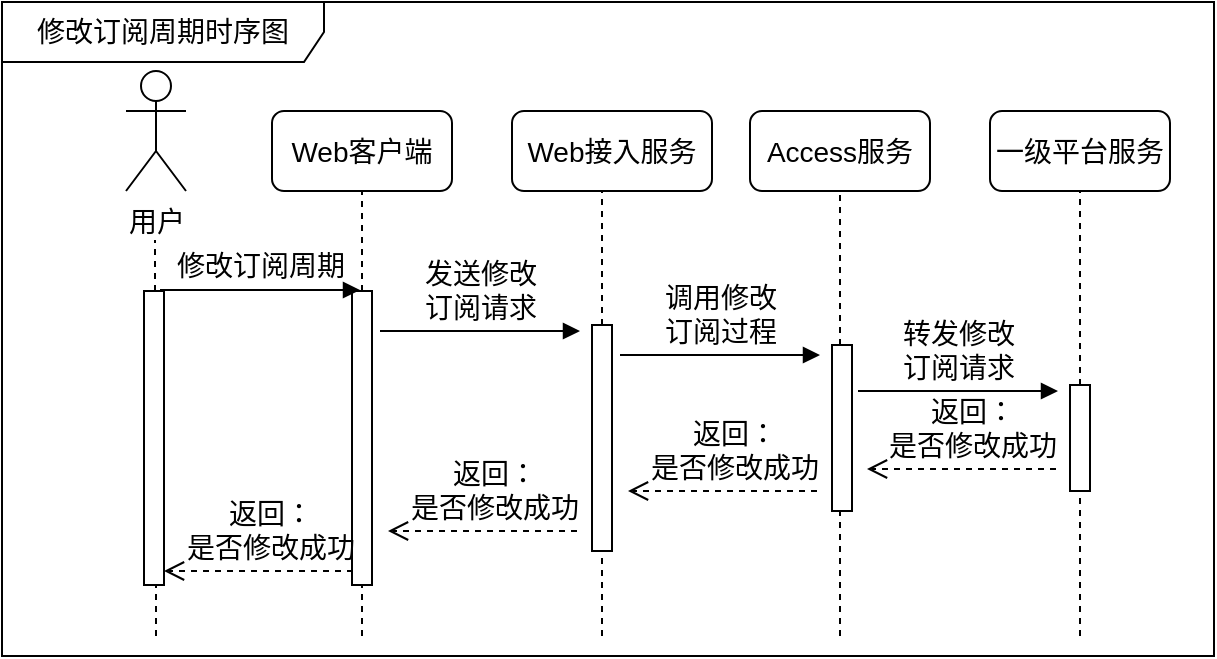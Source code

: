 <mxfile version="10.6.1" type="github"><diagram id="HdFPQbPLX4_gFnS9EoKm" name="ÃÂÃÂ§ÃÂÃÂ¬ÃÂÃÂ¬ 1 ÃÂÃÂ©ÃÂÃÂ¡ÃÂÃÂµ"><mxGraphModel dx="1007" dy="579" grid="1" gridSize="10" guides="1" tooltips="1" connect="1" arrows="1" fold="1" page="1" pageScale="1" pageWidth="850" pageHeight="1100" math="0" shadow="0"><root><mxCell id="0"/><mxCell id="1" parent="0"/><mxCell id="MyI2driatAw2N3vGDEH8-1" value="&lt;font style=&quot;font-size: 14px&quot;&gt;修改订阅周期时序图&lt;/font&gt;" style="shape=umlFrame;whiteSpace=wrap;html=1;width=161;height=30;" parent="1" vertex="1"><mxGeometry x="34" y="153" width="606" height="327" as="geometry"/></mxCell><mxCell id="H8KZ5rNVX1N2EFefEdCE-3" value="用户" style="shape=umlActor;verticalLabelPosition=bottom;labelBackgroundColor=#ffffff;verticalAlign=top;html=1;outlineConnect=0;fontSize=14;fontColor=#000000;" parent="1" vertex="1"><mxGeometry x="96" y="187.5" width="30" height="60" as="geometry"/></mxCell><mxCell id="H8KZ5rNVX1N2EFefEdCE-7" value="Web客户端" style="rounded=1;whiteSpace=wrap;html=1;fontSize=14;fontColor=#000000;" parent="1" vertex="1"><mxGeometry x="169" y="207.5" width="90" height="40" as="geometry"/></mxCell><mxCell id="H8KZ5rNVX1N2EFefEdCE-8" value="" style="endArrow=none;dashed=1;html=1;fontSize=14;fontColor=#000000;" parent="1" source="F07M6fqESlVbgkLFoVSK-6" edge="1"><mxGeometry width="50" height="50" relative="1" as="geometry"><mxPoint x="214" y="497.5" as="sourcePoint"/><mxPoint x="214" y="247.5" as="targetPoint"/></mxGeometry></mxCell><mxCell id="H8KZ5rNVX1N2EFefEdCE-9" value="" style="endArrow=none;dashed=1;html=1;fontSize=14;fontColor=#000000;" parent="1" source="F07M6fqESlVbgkLFoVSK-4" edge="1"><mxGeometry width="50" height="50" relative="1" as="geometry"><mxPoint x="110.5" y="496" as="sourcePoint"/><mxPoint x="110.5" y="272" as="targetPoint"/></mxGeometry></mxCell><mxCell id="H8KZ5rNVX1N2EFefEdCE-10" value="&lt;span&gt;Web接入服务&lt;/span&gt;" style="rounded=1;whiteSpace=wrap;html=1;fontSize=14;fontColor=#000000;" parent="1" vertex="1"><mxGeometry x="289" y="207.5" width="100" height="40" as="geometry"/></mxCell><mxCell id="H8KZ5rNVX1N2EFefEdCE-11" value="" style="endArrow=none;dashed=1;html=1;fontSize=14;fontColor=#000000;" parent="1" source="F07M6fqESlVbgkLFoVSK-9" edge="1"><mxGeometry width="50" height="50" relative="1" as="geometry"><mxPoint x="334" y="497.5" as="sourcePoint"/><mxPoint x="334" y="247.5" as="targetPoint"/></mxGeometry></mxCell><mxCell id="H8KZ5rNVX1N2EFefEdCE-12" value="Access服务" style="rounded=1;whiteSpace=wrap;html=1;fontSize=14;fontColor=#000000;" parent="1" vertex="1"><mxGeometry x="408" y="207.5" width="90" height="40" as="geometry"/></mxCell><mxCell id="H8KZ5rNVX1N2EFefEdCE-13" value="" style="endArrow=none;dashed=1;html=1;fontSize=14;fontColor=#000000;" parent="1" source="F07M6fqESlVbgkLFoVSK-12" edge="1"><mxGeometry width="50" height="50" relative="1" as="geometry"><mxPoint x="453" y="497.5" as="sourcePoint"/><mxPoint x="453" y="247.5" as="targetPoint"/></mxGeometry></mxCell><mxCell id="F07M6fqESlVbgkLFoVSK-1" value="一级平台服务" style="rounded=1;whiteSpace=wrap;html=1;fontSize=14;fontColor=#000000;" parent="1" vertex="1"><mxGeometry x="528" y="207.5" width="90" height="40" as="geometry"/></mxCell><mxCell id="F07M6fqESlVbgkLFoVSK-2" value="" style="endArrow=none;dashed=1;html=1;fontSize=14;fontColor=#000000;" parent="1" source="F07M6fqESlVbgkLFoVSK-17" edge="1"><mxGeometry width="50" height="50" relative="1" as="geometry"><mxPoint x="573" y="497.5" as="sourcePoint"/><mxPoint x="573" y="247.5" as="targetPoint"/></mxGeometry></mxCell><mxCell id="F07M6fqESlVbgkLFoVSK-4" value="" style="html=1;points=[];perimeter=orthogonalPerimeter;rounded=0;shadow=0;comic=0;labelBackgroundColor=none;strokeColor=#000000;strokeWidth=1;fillColor=#FFFFFF;fontFamily=Verdana;fontSize=14;fontColor=#000000;align=center;" parent="1" vertex="1"><mxGeometry x="105" y="297.5" width="10" height="147" as="geometry"/></mxCell><mxCell id="F07M6fqESlVbgkLFoVSK-5" value="" style="endArrow=none;dashed=1;html=1;fontSize=14;fontColor=#000000;" parent="1" target="F07M6fqESlVbgkLFoVSK-4" edge="1"><mxGeometry width="50" height="50" relative="1" as="geometry"><mxPoint x="111" y="470" as="sourcePoint"/><mxPoint x="110.5" y="272" as="targetPoint"/></mxGeometry></mxCell><mxCell id="F07M6fqESlVbgkLFoVSK-6" value="" style="html=1;points=[];perimeter=orthogonalPerimeter;rounded=0;shadow=0;comic=0;labelBackgroundColor=none;strokeColor=#000000;strokeWidth=1;fillColor=#FFFFFF;fontFamily=Verdana;fontSize=14;fontColor=#000000;align=center;" parent="1" vertex="1"><mxGeometry x="209" y="297.5" width="10" height="147" as="geometry"/></mxCell><mxCell id="F07M6fqESlVbgkLFoVSK-7" value="" style="endArrow=none;dashed=1;html=1;fontSize=14;fontColor=#000000;" parent="1" target="F07M6fqESlVbgkLFoVSK-6" edge="1"><mxGeometry width="50" height="50" relative="1" as="geometry"><mxPoint x="214" y="470" as="sourcePoint"/><mxPoint x="214" y="247.5" as="targetPoint"/></mxGeometry></mxCell><mxCell id="F07M6fqESlVbgkLFoVSK-3" value="&lt;font style=&quot;font-size: 14px&quot;&gt;修改订阅周期&lt;/font&gt;" style="html=1;verticalAlign=bottom;endArrow=block;labelBackgroundColor=none;fontFamily=Verdana;fontSize=14;elbow=vertical;fontColor=#000000;" parent="1" edge="1"><mxGeometry relative="1" as="geometry"><mxPoint x="113" y="297" as="sourcePoint"/><mxPoint x="213" y="297" as="targetPoint"/></mxGeometry></mxCell><mxCell id="F07M6fqESlVbgkLFoVSK-8" value="&lt;font style=&quot;font-size: 14px&quot;&gt;发送修改&lt;br&gt;订阅请求&lt;/font&gt;" style="html=1;verticalAlign=bottom;endArrow=block;labelBackgroundColor=none;fontFamily=Verdana;fontSize=14;elbow=vertical;fontColor=#000000;" parent="1" edge="1"><mxGeometry relative="1" as="geometry"><mxPoint x="223" y="317.5" as="sourcePoint"/><mxPoint x="323" y="317.5" as="targetPoint"/></mxGeometry></mxCell><mxCell id="F07M6fqESlVbgkLFoVSK-9" value="" style="html=1;points=[];perimeter=orthogonalPerimeter;rounded=0;shadow=0;comic=0;labelBackgroundColor=none;strokeColor=#000000;strokeWidth=1;fillColor=#FFFFFF;fontFamily=Verdana;fontSize=14;fontColor=#000000;align=center;" parent="1" vertex="1"><mxGeometry x="329" y="314.5" width="10" height="113" as="geometry"/></mxCell><mxCell id="F07M6fqESlVbgkLFoVSK-10" value="" style="endArrow=none;dashed=1;html=1;fontSize=14;fontColor=#000000;" parent="1" target="F07M6fqESlVbgkLFoVSK-9" edge="1"><mxGeometry width="50" height="50" relative="1" as="geometry"><mxPoint x="334" y="470" as="sourcePoint"/><mxPoint x="334" y="247.5" as="targetPoint"/></mxGeometry></mxCell><mxCell id="F07M6fqESlVbgkLFoVSK-11" value="&lt;font style=&quot;font-size: 14px&quot;&gt;调用修改&lt;br&gt;订阅过程&lt;/font&gt;" style="html=1;verticalAlign=bottom;endArrow=block;labelBackgroundColor=none;fontFamily=Verdana;fontSize=14;elbow=vertical;fontColor=#000000;" parent="1" edge="1"><mxGeometry relative="1" as="geometry"><mxPoint x="343" y="329.5" as="sourcePoint"/><mxPoint x="443" y="329.5" as="targetPoint"/></mxGeometry></mxCell><mxCell id="F07M6fqESlVbgkLFoVSK-12" value="" style="html=1;points=[];perimeter=orthogonalPerimeter;rounded=0;shadow=0;comic=0;labelBackgroundColor=none;strokeColor=#000000;strokeWidth=1;fillColor=#FFFFFF;fontFamily=Verdana;fontSize=14;fontColor=#000000;align=center;" parent="1" vertex="1"><mxGeometry x="449" y="324.5" width="10" height="83" as="geometry"/></mxCell><mxCell id="F07M6fqESlVbgkLFoVSK-13" value="" style="endArrow=none;dashed=1;html=1;fontSize=14;fontColor=#000000;" parent="1" target="F07M6fqESlVbgkLFoVSK-12" edge="1"><mxGeometry width="50" height="50" relative="1" as="geometry"><mxPoint x="453" y="470" as="sourcePoint"/><mxPoint x="453" y="247.5" as="targetPoint"/></mxGeometry></mxCell><mxCell id="F07M6fqESlVbgkLFoVSK-17" value="" style="html=1;points=[];perimeter=orthogonalPerimeter;rounded=0;shadow=0;comic=0;labelBackgroundColor=none;strokeColor=#000000;strokeWidth=1;fillColor=#FFFFFF;fontFamily=Verdana;fontSize=14;fontColor=#000000;align=center;" parent="1" vertex="1"><mxGeometry x="568" y="344.5" width="10" height="53" as="geometry"/></mxCell><mxCell id="F07M6fqESlVbgkLFoVSK-18" value="" style="endArrow=none;dashed=1;html=1;fontSize=14;fontColor=#000000;" parent="1" target="F07M6fqESlVbgkLFoVSK-17" edge="1"><mxGeometry width="50" height="50" relative="1" as="geometry"><mxPoint x="573" y="470" as="sourcePoint"/><mxPoint x="573" y="247.5" as="targetPoint"/></mxGeometry></mxCell><mxCell id="F07M6fqESlVbgkLFoVSK-19" value="&lt;font style=&quot;font-size: 14px&quot;&gt;转发修改&lt;br&gt;订阅请求&lt;/font&gt;" style="html=1;verticalAlign=bottom;endArrow=block;labelBackgroundColor=none;fontFamily=Verdana;fontSize=14;elbow=vertical;fontColor=#000000;" parent="1" edge="1"><mxGeometry relative="1" as="geometry"><mxPoint x="462" y="347.5" as="sourcePoint"/><mxPoint x="562" y="347.5" as="targetPoint"/></mxGeometry></mxCell><mxCell id="F07M6fqESlVbgkLFoVSK-22" value="返回：&lt;br&gt;是否修改成功" style="html=1;verticalAlign=bottom;endArrow=open;dashed=1;endSize=8;labelBackgroundColor=none;fontFamily=Verdana;fontSize=14;fontColor=#000000;" parent="1" edge="1"><mxGeometry x="-0.111" relative="1" as="geometry"><mxPoint x="466.5" y="386.5" as="targetPoint"/><mxPoint x="561" y="386.5" as="sourcePoint"/><mxPoint as="offset"/></mxGeometry></mxCell><mxCell id="F07M6fqESlVbgkLFoVSK-23" value="返回：&lt;br&gt;是否修改成功" style="html=1;verticalAlign=bottom;endArrow=open;dashed=1;endSize=8;labelBackgroundColor=none;fontFamily=Verdana;fontSize=14;fontColor=#000000;" parent="1" edge="1"><mxGeometry x="-0.111" relative="1" as="geometry"><mxPoint x="347" y="397.5" as="targetPoint"/><mxPoint x="441.5" y="397.5" as="sourcePoint"/><mxPoint as="offset"/></mxGeometry></mxCell><mxCell id="F07M6fqESlVbgkLFoVSK-24" value="返回：&lt;br&gt;是否修改成功" style="html=1;verticalAlign=bottom;endArrow=open;dashed=1;endSize=8;labelBackgroundColor=none;fontFamily=Verdana;fontSize=14;fontColor=#000000;" parent="1" edge="1"><mxGeometry x="-0.111" relative="1" as="geometry"><mxPoint x="227" y="417.5" as="targetPoint"/><mxPoint x="321.5" y="417.5" as="sourcePoint"/><mxPoint as="offset"/></mxGeometry></mxCell><mxCell id="F07M6fqESlVbgkLFoVSK-25" value="返回：&lt;br&gt;是否修改成功" style="html=1;verticalAlign=bottom;endArrow=open;dashed=1;endSize=8;labelBackgroundColor=none;fontFamily=Verdana;fontSize=14;fontColor=#000000;" parent="1" edge="1"><mxGeometry x="-0.111" relative="1" as="geometry"><mxPoint x="115" y="437.5" as="targetPoint"/><mxPoint x="209.5" y="437.5" as="sourcePoint"/><mxPoint as="offset"/></mxGeometry></mxCell></root></mxGraphModel></diagram></mxfile>